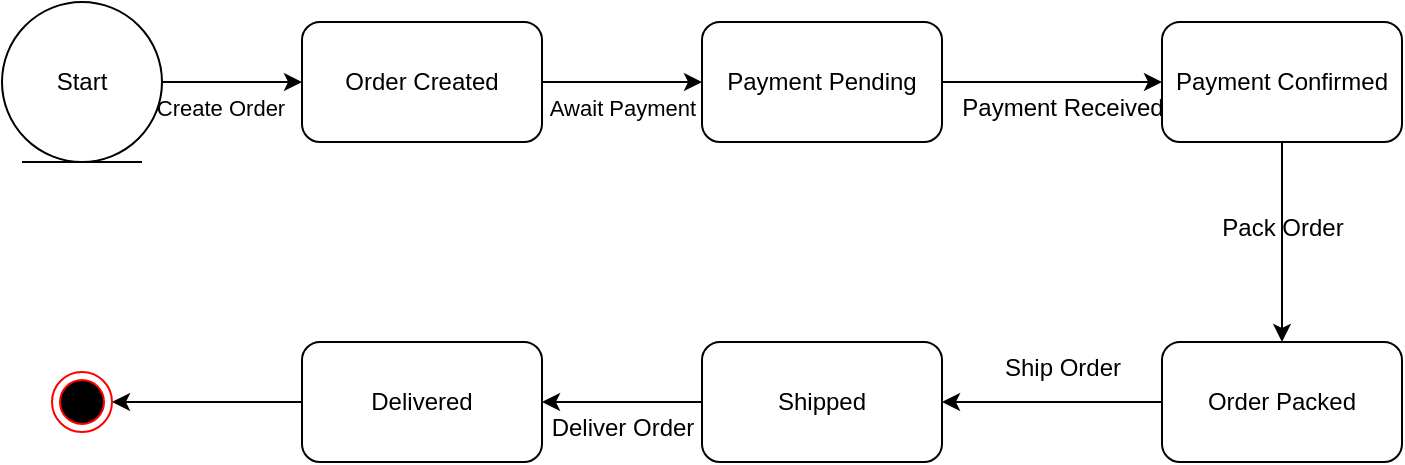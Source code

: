 <mxfile version="26.1.1">
  <diagram name="Page-1" id="G5xGkce2HFj5eHI2m31s">
    <mxGraphModel dx="1434" dy="836" grid="1" gridSize="10" guides="1" tooltips="1" connect="1" arrows="1" fold="1" page="1" pageScale="1" pageWidth="850" pageHeight="1100" math="0" shadow="0">
      <root>
        <mxCell id="0" />
        <mxCell id="1" parent="0" />
        <mxCell id="VZ-q67iykSA5ez2SLr0z-6" style="edgeStyle=orthogonalEdgeStyle;rounded=0;orthogonalLoop=1;jettySize=auto;html=1;entryX=0;entryY=0.5;entryDx=0;entryDy=0;" edge="1" parent="1" source="VZ-q67iykSA5ez2SLr0z-1" target="VZ-q67iykSA5ez2SLr0z-5">
          <mxGeometry relative="1" as="geometry" />
        </mxCell>
        <mxCell id="VZ-q67iykSA5ez2SLr0z-7" value="Await Payment&lt;div&gt;&lt;br&gt;&lt;/div&gt;" style="edgeLabel;html=1;align=center;verticalAlign=middle;resizable=0;points=[];" vertex="1" connectable="0" parent="VZ-q67iykSA5ez2SLr0z-6">
          <mxGeometry y="-9" relative="1" as="geometry">
            <mxPoint y="11" as="offset" />
          </mxGeometry>
        </mxCell>
        <mxCell id="VZ-q67iykSA5ez2SLr0z-1" value="Order Created" style="rounded=1;whiteSpace=wrap;html=1;" vertex="1" parent="1">
          <mxGeometry x="160" y="160" width="120" height="60" as="geometry" />
        </mxCell>
        <mxCell id="VZ-q67iykSA5ez2SLr0z-3" style="edgeStyle=orthogonalEdgeStyle;rounded=0;orthogonalLoop=1;jettySize=auto;html=1;entryX=0;entryY=0.5;entryDx=0;entryDy=0;" edge="1" parent="1" source="VZ-q67iykSA5ez2SLr0z-2" target="VZ-q67iykSA5ez2SLr0z-1">
          <mxGeometry relative="1" as="geometry" />
        </mxCell>
        <mxCell id="VZ-q67iykSA5ez2SLr0z-4" value="Create Order&lt;div&gt;&lt;br&gt;&lt;/div&gt;" style="edgeLabel;html=1;align=center;verticalAlign=middle;resizable=0;points=[];" vertex="1" connectable="0" parent="VZ-q67iykSA5ez2SLr0z-3">
          <mxGeometry x="-0.171" y="3" relative="1" as="geometry">
            <mxPoint y="23" as="offset" />
          </mxGeometry>
        </mxCell>
        <mxCell id="VZ-q67iykSA5ez2SLr0z-2" value="Start" style="ellipse;shape=umlEntity;whiteSpace=wrap;html=1;" vertex="1" parent="1">
          <mxGeometry x="10" y="150" width="80" height="80" as="geometry" />
        </mxCell>
        <mxCell id="VZ-q67iykSA5ez2SLr0z-10" style="edgeStyle=orthogonalEdgeStyle;rounded=0;orthogonalLoop=1;jettySize=auto;html=1;entryX=0;entryY=0.5;entryDx=0;entryDy=0;" edge="1" parent="1" source="VZ-q67iykSA5ez2SLr0z-5" target="VZ-q67iykSA5ez2SLr0z-9">
          <mxGeometry relative="1" as="geometry" />
        </mxCell>
        <mxCell id="VZ-q67iykSA5ez2SLr0z-5" value="Payment Pending" style="rounded=1;whiteSpace=wrap;html=1;" vertex="1" parent="1">
          <mxGeometry x="360" y="160" width="120" height="60" as="geometry" />
        </mxCell>
        <mxCell id="VZ-q67iykSA5ez2SLr0z-13" style="edgeStyle=orthogonalEdgeStyle;rounded=0;orthogonalLoop=1;jettySize=auto;html=1;entryX=0.5;entryY=0;entryDx=0;entryDy=0;" edge="1" parent="1" source="VZ-q67iykSA5ez2SLr0z-9" target="VZ-q67iykSA5ez2SLr0z-12">
          <mxGeometry relative="1" as="geometry" />
        </mxCell>
        <mxCell id="VZ-q67iykSA5ez2SLr0z-9" value="Payment Confirmed" style="rounded=1;whiteSpace=wrap;html=1;" vertex="1" parent="1">
          <mxGeometry x="590" y="160" width="120" height="60" as="geometry" />
        </mxCell>
        <mxCell id="VZ-q67iykSA5ez2SLr0z-11" value="Payment Received&lt;div&gt;&lt;br&gt;&lt;/div&gt;" style="text;html=1;align=center;verticalAlign=middle;resizable=0;points=[];autosize=1;strokeColor=none;fillColor=none;" vertex="1" parent="1">
          <mxGeometry x="480" y="190" width="120" height="40" as="geometry" />
        </mxCell>
        <mxCell id="VZ-q67iykSA5ez2SLr0z-16" style="edgeStyle=orthogonalEdgeStyle;rounded=0;orthogonalLoop=1;jettySize=auto;html=1;entryX=1;entryY=0.5;entryDx=0;entryDy=0;" edge="1" parent="1" source="VZ-q67iykSA5ez2SLr0z-12" target="VZ-q67iykSA5ez2SLr0z-15">
          <mxGeometry relative="1" as="geometry" />
        </mxCell>
        <mxCell id="VZ-q67iykSA5ez2SLr0z-12" value="Order Packed" style="rounded=1;whiteSpace=wrap;html=1;" vertex="1" parent="1">
          <mxGeometry x="590" y="320" width="120" height="60" as="geometry" />
        </mxCell>
        <mxCell id="VZ-q67iykSA5ez2SLr0z-14" value="Pack Order" style="text;html=1;align=center;verticalAlign=middle;resizable=0;points=[];autosize=1;strokeColor=none;fillColor=none;" vertex="1" parent="1">
          <mxGeometry x="610" y="248" width="80" height="30" as="geometry" />
        </mxCell>
        <mxCell id="VZ-q67iykSA5ez2SLr0z-19" style="edgeStyle=orthogonalEdgeStyle;rounded=0;orthogonalLoop=1;jettySize=auto;html=1;entryX=1;entryY=0.5;entryDx=0;entryDy=0;" edge="1" parent="1" source="VZ-q67iykSA5ez2SLr0z-15" target="VZ-q67iykSA5ez2SLr0z-18">
          <mxGeometry relative="1" as="geometry" />
        </mxCell>
        <mxCell id="VZ-q67iykSA5ez2SLr0z-15" value="Shipped" style="rounded=1;whiteSpace=wrap;html=1;" vertex="1" parent="1">
          <mxGeometry x="360" y="320" width="120" height="60" as="geometry" />
        </mxCell>
        <mxCell id="VZ-q67iykSA5ez2SLr0z-17" value="Ship Order" style="text;html=1;align=center;verticalAlign=middle;resizable=0;points=[];autosize=1;strokeColor=none;fillColor=none;" vertex="1" parent="1">
          <mxGeometry x="500" y="318" width="80" height="30" as="geometry" />
        </mxCell>
        <mxCell id="VZ-q67iykSA5ez2SLr0z-22" style="edgeStyle=orthogonalEdgeStyle;rounded=0;orthogonalLoop=1;jettySize=auto;html=1;entryX=1;entryY=0.5;entryDx=0;entryDy=0;" edge="1" parent="1" source="VZ-q67iykSA5ez2SLr0z-18" target="VZ-q67iykSA5ez2SLr0z-21">
          <mxGeometry relative="1" as="geometry" />
        </mxCell>
        <mxCell id="VZ-q67iykSA5ez2SLr0z-18" value="Delivered" style="rounded=1;whiteSpace=wrap;html=1;" vertex="1" parent="1">
          <mxGeometry x="160" y="320" width="120" height="60" as="geometry" />
        </mxCell>
        <mxCell id="VZ-q67iykSA5ez2SLr0z-20" value="Deliver Order" style="text;html=1;align=center;verticalAlign=middle;resizable=0;points=[];autosize=1;strokeColor=none;fillColor=none;" vertex="1" parent="1">
          <mxGeometry x="275" y="348" width="90" height="30" as="geometry" />
        </mxCell>
        <mxCell id="VZ-q67iykSA5ez2SLr0z-21" value="" style="ellipse;html=1;shape=endState;fillColor=#000000;strokeColor=#ff0000;" vertex="1" parent="1">
          <mxGeometry x="35" y="335" width="30" height="30" as="geometry" />
        </mxCell>
      </root>
    </mxGraphModel>
  </diagram>
</mxfile>
